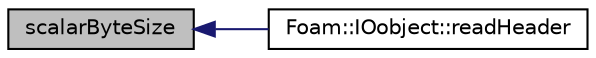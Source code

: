 digraph "scalarByteSize"
{
  bgcolor="transparent";
  edge [fontname="Helvetica",fontsize="10",labelfontname="Helvetica",labelfontsize="10"];
  node [fontname="Helvetica",fontsize="10",shape=record];
  rankdir="LR";
  Node1 [label="scalarByteSize",height=0.2,width=0.4,color="black", fillcolor="grey75", style="filled" fontcolor="black"];
  Node1 -> Node2 [dir="back",color="midnightblue",fontsize="10",style="solid",fontname="Helvetica"];
  Node2 [label="Foam::IOobject::readHeader",height=0.2,width=0.4,color="black",URL="$classFoam_1_1IOobject.html#a1c232e63ca4630e01784b4a419979b50",tooltip="Read header. "];
}
